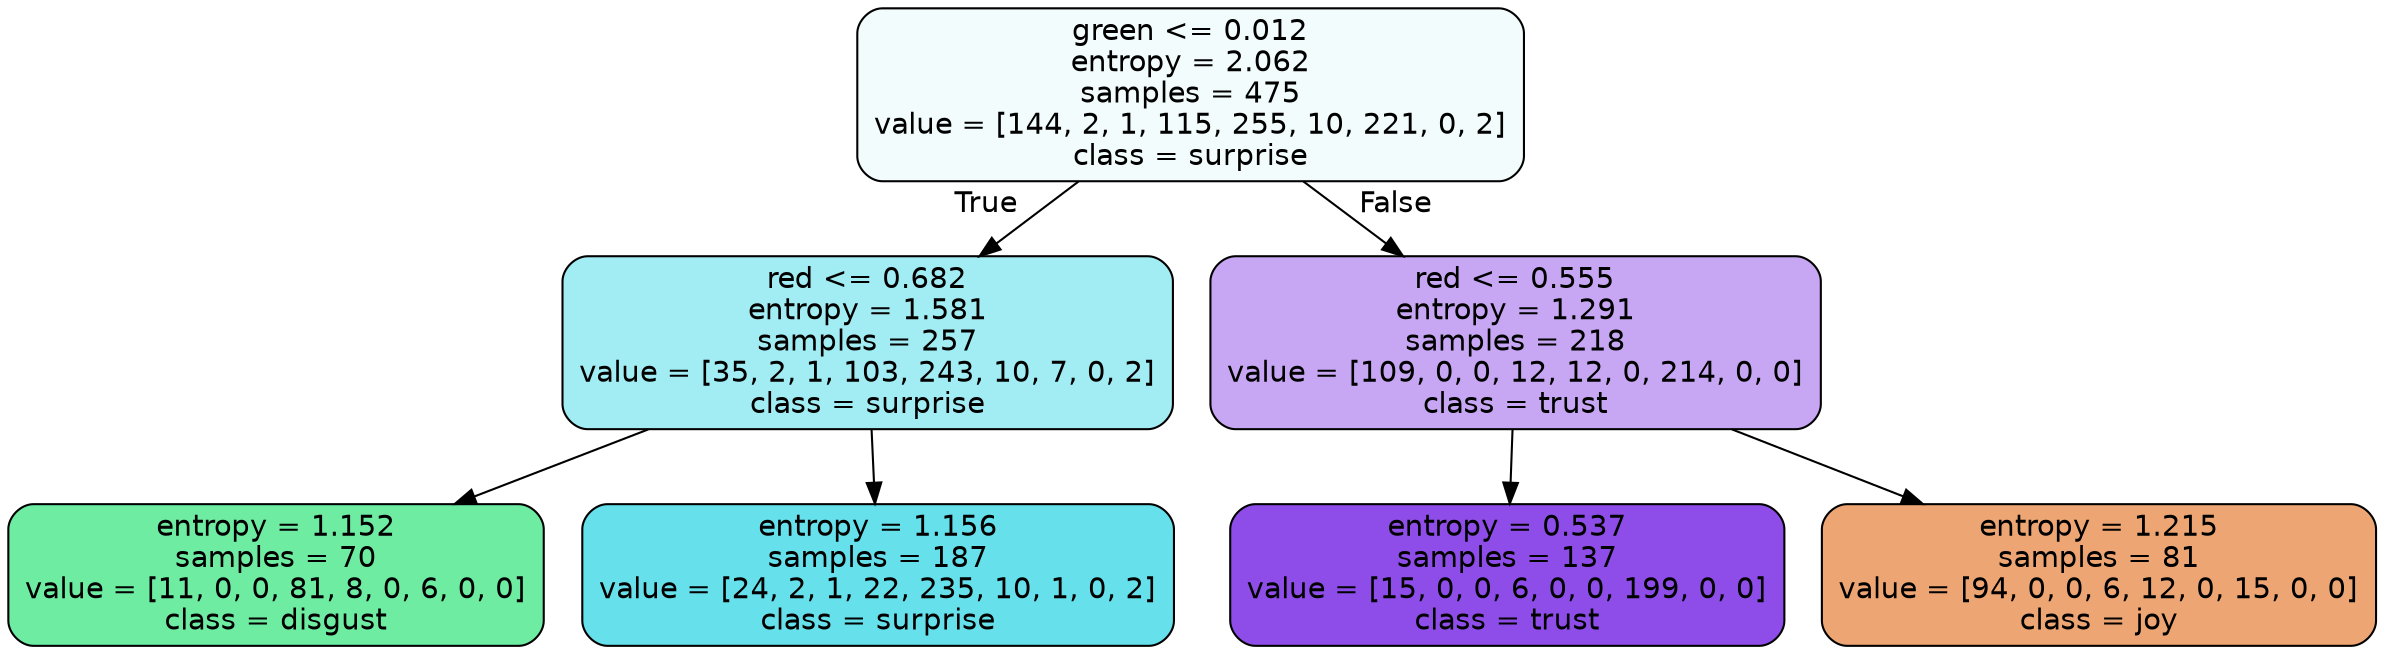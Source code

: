 digraph Tree {
node [shape=box, style="filled, rounded", color="black", fontname=helvetica] ;
edge [fontname=helvetica] ;
0 [label="green <= 0.012\nentropy = 2.062\nsamples = 475\nvalue = [144, 2, 1, 115, 255, 10, 221, 0, 2]\nclass = surprise", fillcolor="#39d7e510"] ;
1 [label="red <= 0.682\nentropy = 1.581\nsamples = 257\nvalue = [35, 2, 1, 103, 243, 10, 7, 0, 2]\nclass = surprise", fillcolor="#39d7e577"] ;
0 -> 1 [labeldistance=2.5, labelangle=45, headlabel="True"] ;
2 [label="entropy = 1.152\nsamples = 70\nvalue = [11, 0, 0, 81, 8, 0, 6, 0, 0]\nclass = disgust", fillcolor="#39e581bc"] ;
1 -> 2 ;
3 [label="entropy = 1.156\nsamples = 187\nvalue = [24, 2, 1, 22, 235, 10, 1, 0, 2]\nclass = surprise", fillcolor="#39d7e5c5"] ;
1 -> 3 ;
4 [label="red <= 0.555\nentropy = 1.291\nsamples = 218\nvalue = [109, 0, 0, 12, 12, 0, 214, 0, 0]\nclass = trust", fillcolor="#8139e571"] ;
0 -> 4 [labeldistance=2.5, labelangle=-45, headlabel="False"] ;
5 [label="entropy = 0.537\nsamples = 137\nvalue = [15, 0, 0, 6, 0, 0, 199, 0, 0]\nclass = trust", fillcolor="#8139e5e5"] ;
4 -> 5 ;
6 [label="entropy = 1.215\nsamples = 81\nvalue = [94, 0, 0, 6, 12, 0, 15, 0, 0]\nclass = joy", fillcolor="#e58139b4"] ;
4 -> 6 ;
}